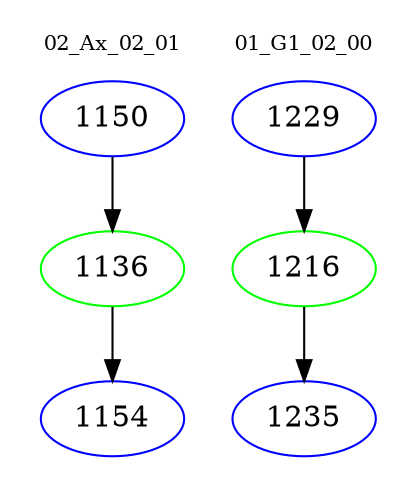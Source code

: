 digraph{
subgraph cluster_0 {
color = white
label = "02_Ax_02_01";
fontsize=10;
T0_1150 [label="1150", color="blue"]
T0_1150 -> T0_1136 [color="black"]
T0_1136 [label="1136", color="green"]
T0_1136 -> T0_1154 [color="black"]
T0_1154 [label="1154", color="blue"]
}
subgraph cluster_1 {
color = white
label = "01_G1_02_00";
fontsize=10;
T1_1229 [label="1229", color="blue"]
T1_1229 -> T1_1216 [color="black"]
T1_1216 [label="1216", color="green"]
T1_1216 -> T1_1235 [color="black"]
T1_1235 [label="1235", color="blue"]
}
}
